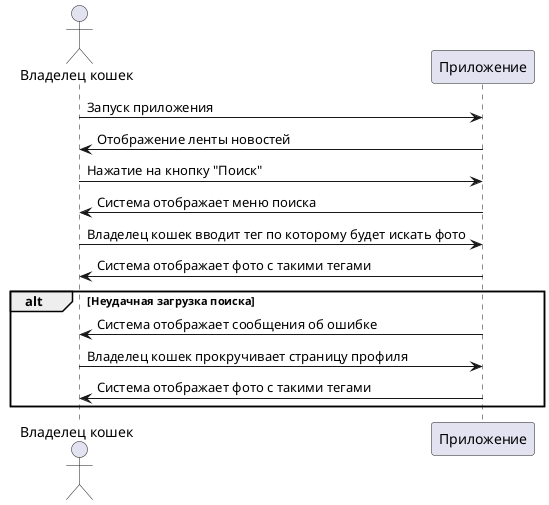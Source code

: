 @startuml
actor "Владелец кошек" as User
participant "Приложение" as App

User -> App: Запуск приложения
App -> User: Отображение ленты новостей
User -> App: Нажатие на кнопку "Поиск"
App -> User: Система отображает меню поиска
User-> App:  Владелец кошек вводит тег по которому будет искать фото
App-> User:  Система отображает фото с такими тегами
alt Неудачная загрузка поиска
App-> User:  Система отображает сообщения об ошибке
User-> App:  Владелец кошек прокручивает страницу профиля
App-> User:  Система отображает фото с такими тегами
end
@enduml